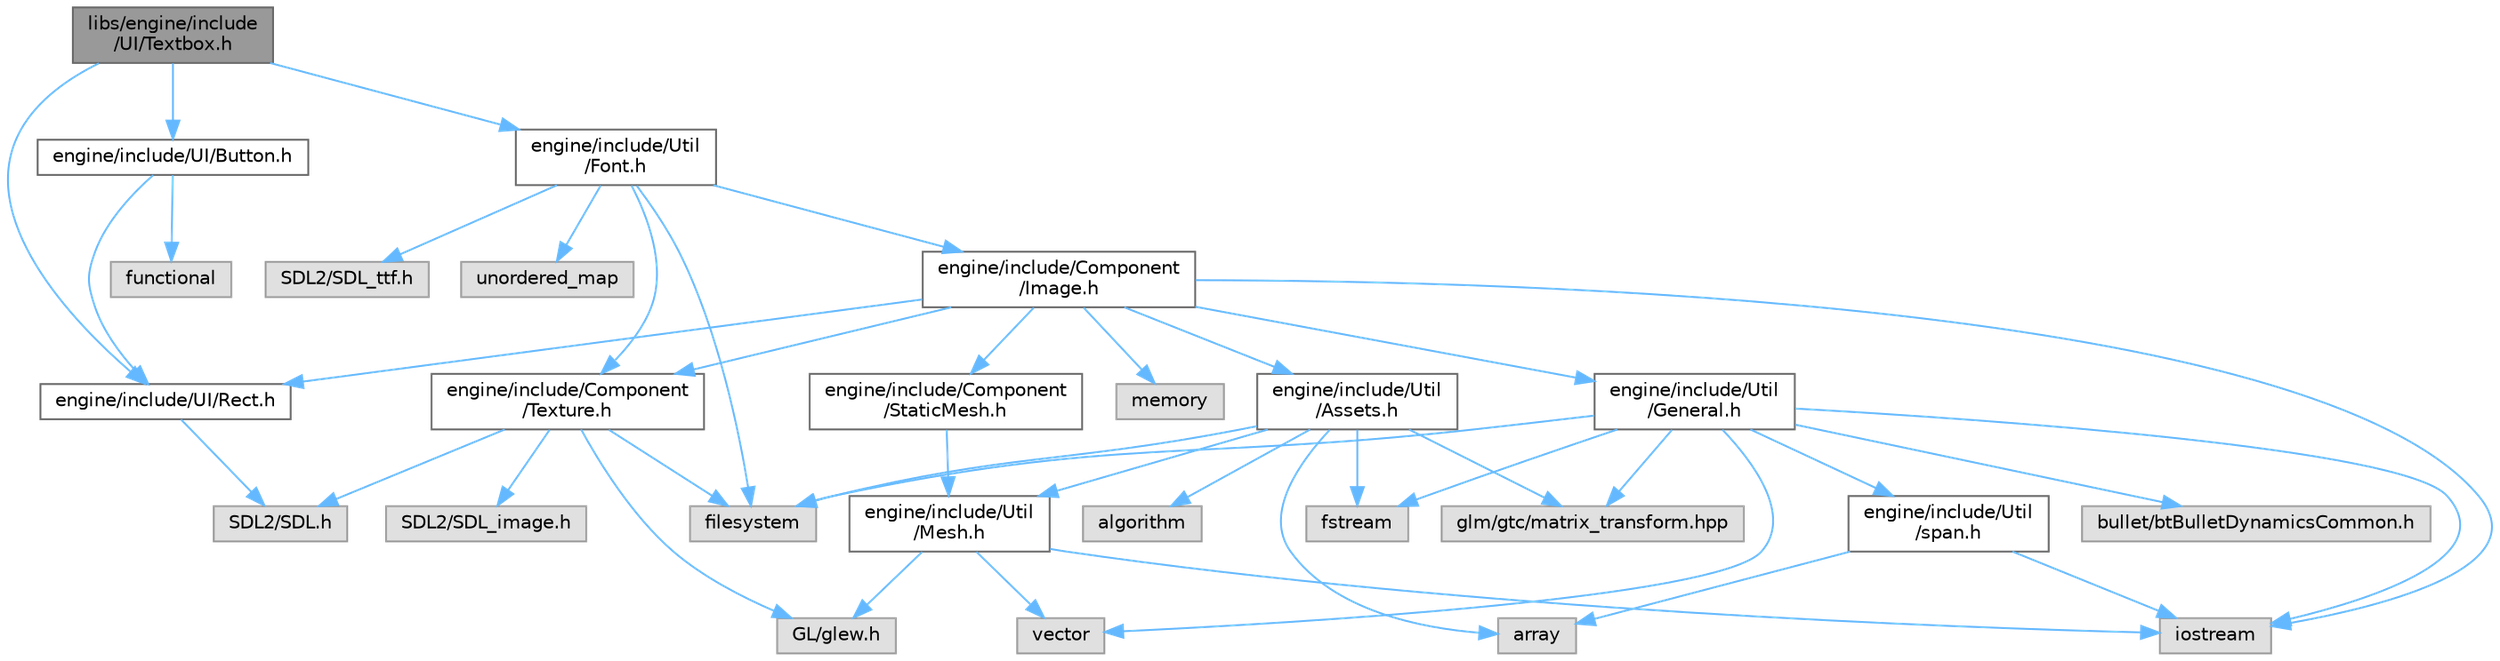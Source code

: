 digraph "libs/engine/include/UI/Textbox.h"
{
 // LATEX_PDF_SIZE
  bgcolor="transparent";
  edge [fontname=Helvetica,fontsize=10,labelfontname=Helvetica,labelfontsize=10];
  node [fontname=Helvetica,fontsize=10,shape=box,height=0.2,width=0.4];
  Node1 [label="libs/engine/include\l/UI/Textbox.h",height=0.2,width=0.4,color="gray40", fillcolor="grey60", style="filled", fontcolor="black",tooltip=" "];
  Node1 -> Node2 [color="steelblue1",style="solid"];
  Node2 [label="engine/include/UI/Rect.h",height=0.2,width=0.4,color="grey40", fillcolor="white", style="filled",URL="$_rect_8h.html",tooltip=" "];
  Node2 -> Node3 [color="steelblue1",style="solid"];
  Node3 [label="SDL2/SDL.h",height=0.2,width=0.4,color="grey60", fillcolor="#E0E0E0", style="filled",tooltip=" "];
  Node1 -> Node4 [color="steelblue1",style="solid"];
  Node4 [label="engine/include/UI/Button.h",height=0.2,width=0.4,color="grey40", fillcolor="white", style="filled",URL="$_button_8h.html",tooltip=" "];
  Node4 -> Node5 [color="steelblue1",style="solid"];
  Node5 [label="functional",height=0.2,width=0.4,color="grey60", fillcolor="#E0E0E0", style="filled",tooltip=" "];
  Node4 -> Node2 [color="steelblue1",style="solid"];
  Node1 -> Node6 [color="steelblue1",style="solid"];
  Node6 [label="engine/include/Util\l/Font.h",height=0.2,width=0.4,color="grey40", fillcolor="white", style="filled",URL="$_font_8h.html",tooltip=" "];
  Node6 -> Node7 [color="steelblue1",style="solid"];
  Node7 [label="SDL2/SDL_ttf.h",height=0.2,width=0.4,color="grey60", fillcolor="#E0E0E0", style="filled",tooltip=" "];
  Node6 -> Node8 [color="steelblue1",style="solid"];
  Node8 [label="filesystem",height=0.2,width=0.4,color="grey60", fillcolor="#E0E0E0", style="filled",tooltip=" "];
  Node6 -> Node9 [color="steelblue1",style="solid"];
  Node9 [label="engine/include/Component\l/Texture.h",height=0.2,width=0.4,color="grey40", fillcolor="white", style="filled",URL="$_texture_8h.html",tooltip=" "];
  Node9 -> Node8 [color="steelblue1",style="solid"];
  Node9 -> Node10 [color="steelblue1",style="solid"];
  Node10 [label="GL/glew.h",height=0.2,width=0.4,color="grey60", fillcolor="#E0E0E0", style="filled",tooltip=" "];
  Node9 -> Node3 [color="steelblue1",style="solid"];
  Node9 -> Node11 [color="steelblue1",style="solid"];
  Node11 [label="SDL2/SDL_image.h",height=0.2,width=0.4,color="grey60", fillcolor="#E0E0E0", style="filled",tooltip=" "];
  Node6 -> Node12 [color="steelblue1",style="solid"];
  Node12 [label="engine/include/Component\l/Image.h",height=0.2,width=0.4,color="grey40", fillcolor="white", style="filled",URL="$_image_8h.html",tooltip=" "];
  Node12 -> Node13 [color="steelblue1",style="solid"];
  Node13 [label="engine/include/Util\l/General.h",height=0.2,width=0.4,color="grey40", fillcolor="white", style="filled",URL="$_general_8h.html",tooltip=" "];
  Node13 -> Node8 [color="steelblue1",style="solid"];
  Node13 -> Node14 [color="steelblue1",style="solid"];
  Node14 [label="fstream",height=0.2,width=0.4,color="grey60", fillcolor="#E0E0E0", style="filled",tooltip=" "];
  Node13 -> Node15 [color="steelblue1",style="solid"];
  Node15 [label="iostream",height=0.2,width=0.4,color="grey60", fillcolor="#E0E0E0", style="filled",tooltip=" "];
  Node13 -> Node16 [color="steelblue1",style="solid"];
  Node16 [label="vector",height=0.2,width=0.4,color="grey60", fillcolor="#E0E0E0", style="filled",tooltip=" "];
  Node13 -> Node17 [color="steelblue1",style="solid"];
  Node17 [label="glm/gtc/matrix_transform.hpp",height=0.2,width=0.4,color="grey60", fillcolor="#E0E0E0", style="filled",tooltip=" "];
  Node13 -> Node18 [color="steelblue1",style="solid"];
  Node18 [label="bullet/btBulletDynamicsCommon.h",height=0.2,width=0.4,color="grey60", fillcolor="#E0E0E0", style="filled",tooltip=" "];
  Node13 -> Node19 [color="steelblue1",style="solid"];
  Node19 [label="engine/include/Util\l/span.h",height=0.2,width=0.4,color="grey40", fillcolor="white", style="filled",URL="$span_8h.html",tooltip=" "];
  Node19 -> Node20 [color="steelblue1",style="solid"];
  Node20 [label="array",height=0.2,width=0.4,color="grey60", fillcolor="#E0E0E0", style="filled",tooltip=" "];
  Node19 -> Node15 [color="steelblue1",style="solid"];
  Node12 -> Node9 [color="steelblue1",style="solid"];
  Node12 -> Node21 [color="steelblue1",style="solid"];
  Node21 [label="engine/include/Component\l/StaticMesh.h",height=0.2,width=0.4,color="grey40", fillcolor="white", style="filled",URL="$_static_mesh_8h.html",tooltip=" "];
  Node21 -> Node22 [color="steelblue1",style="solid"];
  Node22 [label="engine/include/Util\l/Mesh.h",height=0.2,width=0.4,color="grey40", fillcolor="white", style="filled",URL="$_mesh_8h.html",tooltip=" "];
  Node22 -> Node15 [color="steelblue1",style="solid"];
  Node22 -> Node16 [color="steelblue1",style="solid"];
  Node22 -> Node10 [color="steelblue1",style="solid"];
  Node12 -> Node23 [color="steelblue1",style="solid"];
  Node23 [label="engine/include/Util\l/Assets.h",height=0.2,width=0.4,color="grey40", fillcolor="white", style="filled",URL="$_assets_8h.html",tooltip=" "];
  Node23 -> Node14 [color="steelblue1",style="solid"];
  Node23 -> Node8 [color="steelblue1",style="solid"];
  Node23 -> Node20 [color="steelblue1",style="solid"];
  Node23 -> Node24 [color="steelblue1",style="solid"];
  Node24 [label="algorithm",height=0.2,width=0.4,color="grey60", fillcolor="#E0E0E0", style="filled",tooltip=" "];
  Node23 -> Node22 [color="steelblue1",style="solid"];
  Node23 -> Node17 [color="steelblue1",style="solid"];
  Node12 -> Node15 [color="steelblue1",style="solid"];
  Node12 -> Node25 [color="steelblue1",style="solid"];
  Node25 [label="memory",height=0.2,width=0.4,color="grey60", fillcolor="#E0E0E0", style="filled",tooltip=" "];
  Node12 -> Node2 [color="steelblue1",style="solid"];
  Node6 -> Node26 [color="steelblue1",style="solid"];
  Node26 [label="unordered_map",height=0.2,width=0.4,color="grey60", fillcolor="#E0E0E0", style="filled",tooltip=" "];
}
